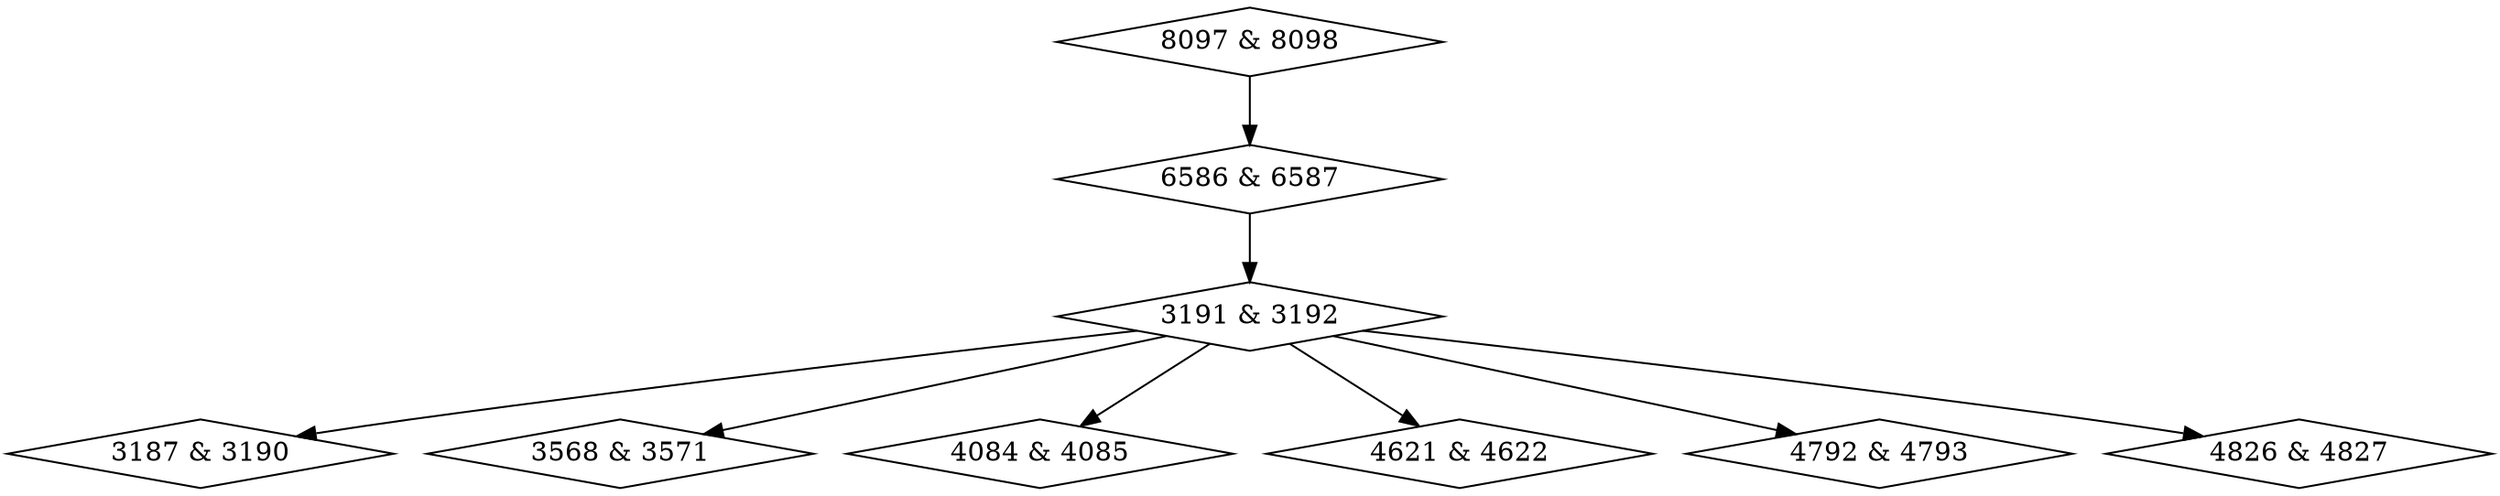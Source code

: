 digraph {
0 [label = "3187 & 3190", shape = diamond];
1 [label = "3191 & 3192", shape = diamond];
2 [label = "3568 & 3571", shape = diamond];
3 [label = "4084 & 4085", shape = diamond];
4 [label = "4621 & 4622", shape = diamond];
5 [label = "4792 & 4793", shape = diamond];
6 [label = "4826 & 4827", shape = diamond];
7 [label = "6586 & 6587", shape = diamond];
8 [label = "8097 & 8098", shape = diamond];
1->0;
1->2;
1->3;
1->4;
1->5;
1->6;
7->1;
8->7;
}
